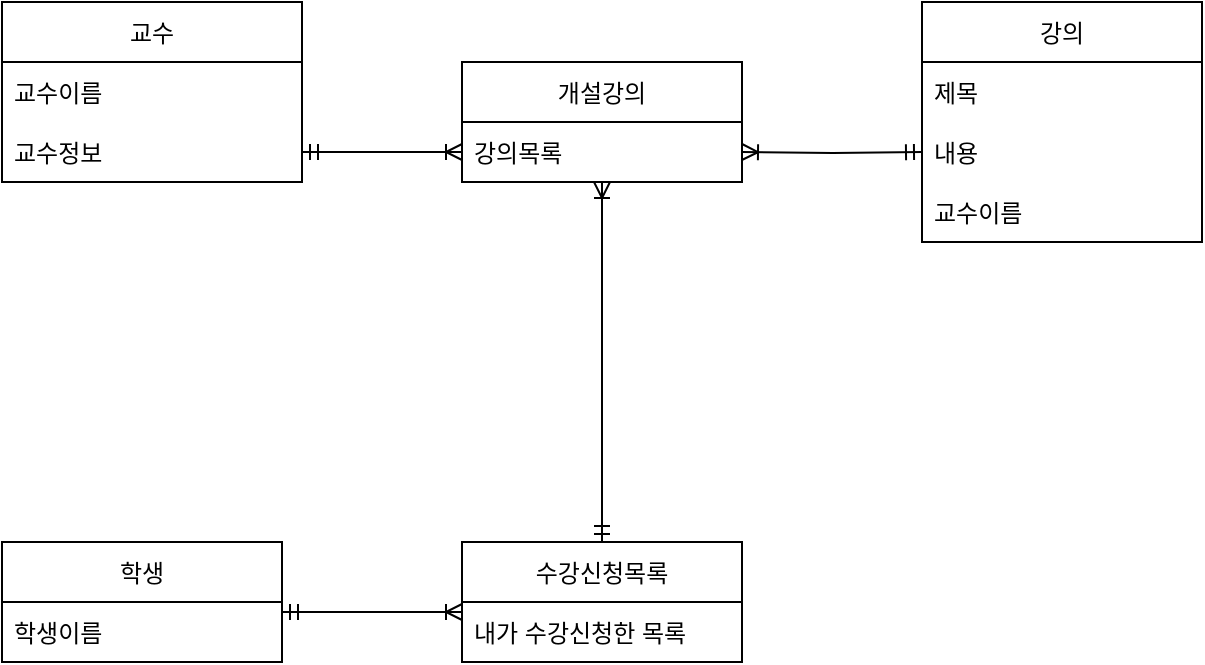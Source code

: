 <mxfile version="20.2.6" type="device"><diagram id="R2lEEEUBdFMjLlhIrx00" name="Page-1"><mxGraphModel dx="1382" dy="802" grid="1" gridSize="10" guides="1" tooltips="1" connect="1" arrows="1" fold="1" page="1" pageScale="1" pageWidth="850" pageHeight="1100" math="0" shadow="0" extFonts="Permanent Marker^https://fonts.googleapis.com/css?family=Permanent+Marker"><root><mxCell id="0"/><mxCell id="1" parent="0"/><mxCell id="dHLHRNejAcNxhwje28OM-1" value="교수" style="swimlane;fontStyle=0;childLayout=stackLayout;horizontal=1;startSize=30;horizontalStack=0;resizeParent=1;resizeParentMax=0;resizeLast=0;collapsible=1;marginBottom=0;" vertex="1" parent="1"><mxGeometry x="160" y="180" width="150" height="90" as="geometry"/></mxCell><mxCell id="dHLHRNejAcNxhwje28OM-2" value="교수이름" style="text;strokeColor=none;fillColor=none;align=left;verticalAlign=middle;spacingLeft=4;spacingRight=4;overflow=hidden;points=[[0,0.5],[1,0.5]];portConstraint=eastwest;rotatable=0;" vertex="1" parent="dHLHRNejAcNxhwje28OM-1"><mxGeometry y="30" width="150" height="30" as="geometry"/></mxCell><mxCell id="dHLHRNejAcNxhwje28OM-25" value="교수정보" style="text;strokeColor=none;fillColor=none;align=left;verticalAlign=middle;spacingLeft=4;spacingRight=4;overflow=hidden;points=[[0,0.5],[1,0.5]];portConstraint=eastwest;rotatable=0;" vertex="1" parent="dHLHRNejAcNxhwje28OM-1"><mxGeometry y="60" width="150" height="30" as="geometry"/></mxCell><mxCell id="dHLHRNejAcNxhwje28OM-5" value="학생" style="swimlane;fontStyle=0;childLayout=stackLayout;horizontal=1;startSize=30;horizontalStack=0;resizeParent=1;resizeParentMax=0;resizeLast=0;collapsible=1;marginBottom=0;" vertex="1" parent="1"><mxGeometry x="160" y="450" width="140" height="60" as="geometry"/></mxCell><mxCell id="dHLHRNejAcNxhwje28OM-6" value="학생이름" style="text;strokeColor=none;fillColor=none;align=left;verticalAlign=middle;spacingLeft=4;spacingRight=4;overflow=hidden;points=[[0,0.5],[1,0.5]];portConstraint=eastwest;rotatable=0;" vertex="1" parent="dHLHRNejAcNxhwje28OM-5"><mxGeometry y="30" width="140" height="30" as="geometry"/></mxCell><mxCell id="dHLHRNejAcNxhwje28OM-23" style="edgeStyle=orthogonalEdgeStyle;rounded=0;orthogonalLoop=1;jettySize=auto;html=1;exitX=0.5;exitY=0;exitDx=0;exitDy=0;entryX=0.5;entryY=1;entryDx=0;entryDy=0;entryPerimeter=0;startArrow=ERmandOne;startFill=0;endArrow=ERoneToMany;endFill=0;" edge="1" parent="1" source="dHLHRNejAcNxhwje28OM-9"><mxGeometry relative="1" as="geometry"><mxPoint x="460" y="270" as="targetPoint"/></mxGeometry></mxCell><mxCell id="dHLHRNejAcNxhwje28OM-9" value="수강신청목록" style="swimlane;fontStyle=0;childLayout=stackLayout;horizontal=1;startSize=30;horizontalStack=0;resizeParent=1;resizeParentMax=0;resizeLast=0;collapsible=1;marginBottom=0;" vertex="1" parent="1"><mxGeometry x="390" y="450" width="140" height="60" as="geometry"/></mxCell><mxCell id="dHLHRNejAcNxhwje28OM-10" value="내가 수강신청한 목록" style="text;strokeColor=none;fillColor=none;align=left;verticalAlign=middle;spacingLeft=4;spacingRight=4;overflow=hidden;points=[[0,0.5],[1,0.5]];portConstraint=eastwest;rotatable=0;" vertex="1" parent="dHLHRNejAcNxhwje28OM-9"><mxGeometry y="30" width="140" height="30" as="geometry"/></mxCell><mxCell id="dHLHRNejAcNxhwje28OM-13" value="개설강의" style="swimlane;fontStyle=0;childLayout=stackLayout;horizontal=1;startSize=30;horizontalStack=0;resizeParent=1;resizeParentMax=0;resizeLast=0;collapsible=1;marginBottom=0;" vertex="1" parent="1"><mxGeometry x="390" y="210" width="140" height="60" as="geometry"/></mxCell><mxCell id="dHLHRNejAcNxhwje28OM-14" value="강의목록" style="text;strokeColor=none;fillColor=none;align=left;verticalAlign=middle;spacingLeft=4;spacingRight=4;overflow=hidden;points=[[0,0.5],[1,0.5]];portConstraint=eastwest;rotatable=0;" vertex="1" parent="dHLHRNejAcNxhwje28OM-13"><mxGeometry y="30" width="140" height="30" as="geometry"/></mxCell><mxCell id="dHLHRNejAcNxhwje28OM-17" value="강의" style="swimlane;fontStyle=0;childLayout=stackLayout;horizontal=1;startSize=30;horizontalStack=0;resizeParent=1;resizeParentMax=0;resizeLast=0;collapsible=1;marginBottom=0;" vertex="1" parent="1"><mxGeometry x="620" y="180" width="140" height="120" as="geometry"/></mxCell><mxCell id="dHLHRNejAcNxhwje28OM-18" value="제목" style="text;strokeColor=none;fillColor=none;align=left;verticalAlign=middle;spacingLeft=4;spacingRight=4;overflow=hidden;points=[[0,0.5],[1,0.5]];portConstraint=eastwest;rotatable=0;" vertex="1" parent="dHLHRNejAcNxhwje28OM-17"><mxGeometry y="30" width="140" height="30" as="geometry"/></mxCell><mxCell id="dHLHRNejAcNxhwje28OM-19" value="내용" style="text;strokeColor=none;fillColor=none;align=left;verticalAlign=middle;spacingLeft=4;spacingRight=4;overflow=hidden;points=[[0,0.5],[1,0.5]];portConstraint=eastwest;rotatable=0;" vertex="1" parent="dHLHRNejAcNxhwje28OM-17"><mxGeometry y="60" width="140" height="30" as="geometry"/></mxCell><mxCell id="dHLHRNejAcNxhwje28OM-20" value="교수이름" style="text;strokeColor=none;fillColor=none;align=left;verticalAlign=middle;spacingLeft=4;spacingRight=4;overflow=hidden;points=[[0,0.5],[1,0.5]];portConstraint=eastwest;rotatable=0;" vertex="1" parent="dHLHRNejAcNxhwje28OM-17"><mxGeometry y="90" width="140" height="30" as="geometry"/></mxCell><mxCell id="dHLHRNejAcNxhwje28OM-21" style="edgeStyle=orthogonalEdgeStyle;rounded=0;orthogonalLoop=1;jettySize=auto;html=1;exitX=1;exitY=0.5;exitDx=0;exitDy=0;entryX=0;entryY=0.5;entryDx=0;entryDy=0;startArrow=ERmandOne;startFill=0;endArrow=ERoneToMany;endFill=0;" edge="1" parent="1"><mxGeometry relative="1" as="geometry"><mxPoint x="300" y="485" as="sourcePoint"/><mxPoint x="390" y="485" as="targetPoint"/></mxGeometry></mxCell><mxCell id="dHLHRNejAcNxhwje28OM-24" style="edgeStyle=orthogonalEdgeStyle;rounded=0;orthogonalLoop=1;jettySize=auto;html=1;entryX=0;entryY=0.5;entryDx=0;entryDy=0;startArrow=ERoneToMany;startFill=0;endArrow=ERmandOne;endFill=0;" edge="1" parent="1" target="dHLHRNejAcNxhwje28OM-19"><mxGeometry relative="1" as="geometry"><mxPoint x="530" y="255" as="sourcePoint"/></mxGeometry></mxCell><mxCell id="dHLHRNejAcNxhwje28OM-27" style="edgeStyle=orthogonalEdgeStyle;rounded=0;orthogonalLoop=1;jettySize=auto;html=1;exitX=1;exitY=0.5;exitDx=0;exitDy=0;entryX=0;entryY=0.5;entryDx=0;entryDy=0;startArrow=ERmandOne;startFill=0;endArrow=ERoneToMany;endFill=0;" edge="1" parent="1" source="dHLHRNejAcNxhwje28OM-25"><mxGeometry relative="1" as="geometry"><mxPoint x="390" y="255" as="targetPoint"/></mxGeometry></mxCell></root></mxGraphModel></diagram></mxfile>